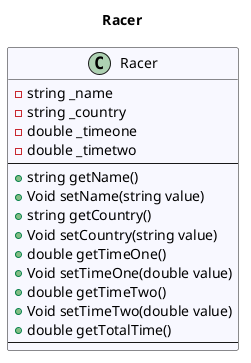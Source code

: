 @startuml Racer
title Racer
 class Racer #GhostWhite {
- string _name
- string _country
- double _timeone
- double _timetwo
---
+ string getName()
+ Void setName(string value)
+ string getCountry()
+ Void setCountry(string value)
+ double getTimeOne()
+ Void setTimeOne(double value)
+ double getTimeTwo()
+ Void setTimeTwo(double value)
+ double getTotalTime()
---
}
@enduml
